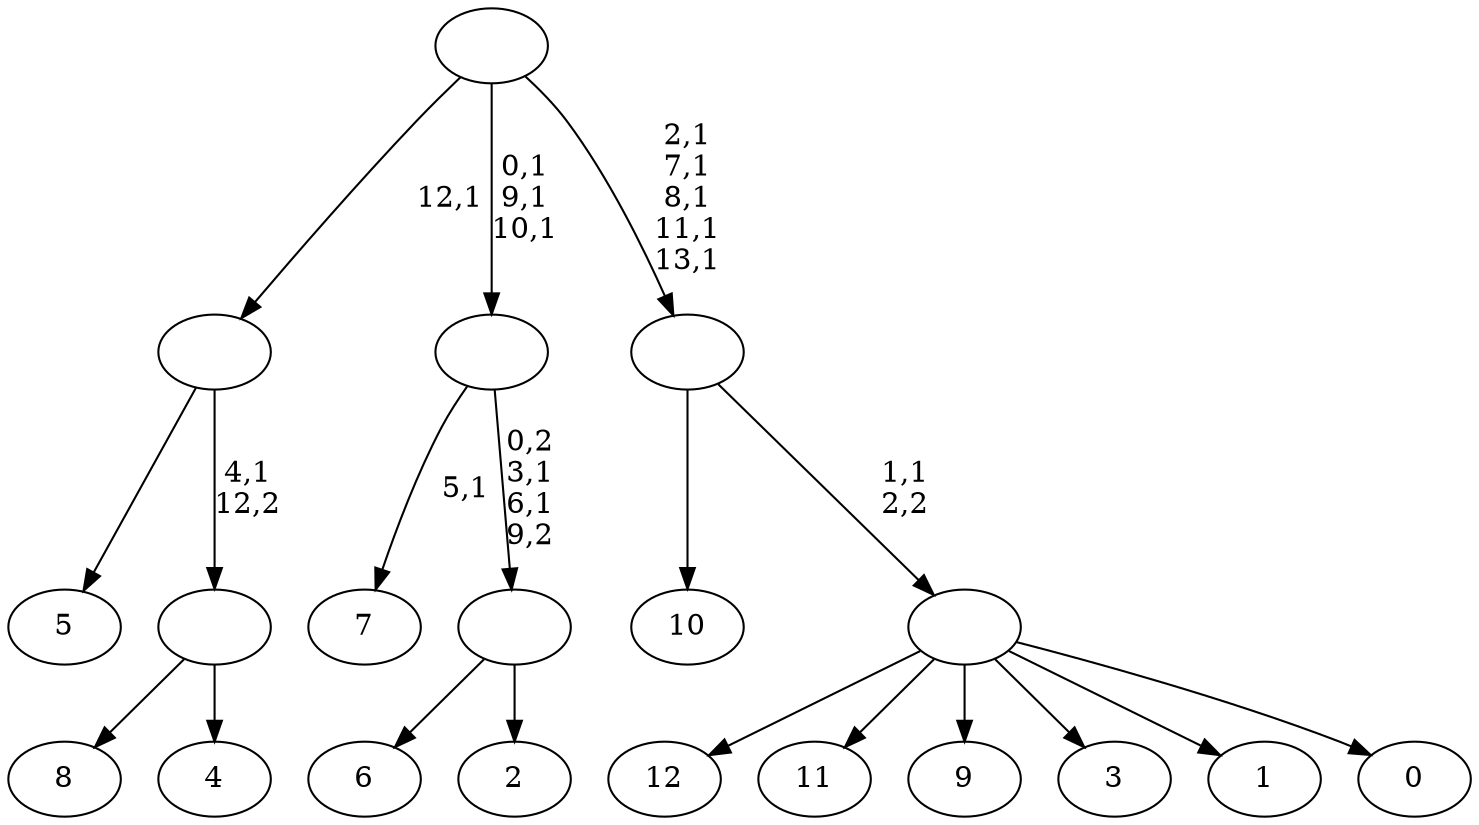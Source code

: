 digraph T {
	27 [label="12"]
	26 [label="11"]
	25 [label="10"]
	24 [label="9"]
	23 [label="8"]
	22 [label="7"]
	20 [label="6"]
	19 [label="5"]
	18 [label="4"]
	17 [label=""]
	16 [label=""]
	15 [label="3"]
	14 [label="2"]
	13 [label=""]
	11 [label=""]
	8 [label="1"]
	7 [label="0"]
	6 [label=""]
	5 [label=""]
	0 [label=""]
	17 -> 23 [label=""]
	17 -> 18 [label=""]
	16 -> 19 [label=""]
	16 -> 17 [label="4,1\n12,2"]
	13 -> 20 [label=""]
	13 -> 14 [label=""]
	11 -> 13 [label="0,2\n3,1\n6,1\n9,2"]
	11 -> 22 [label="5,1"]
	6 -> 27 [label=""]
	6 -> 26 [label=""]
	6 -> 24 [label=""]
	6 -> 15 [label=""]
	6 -> 8 [label=""]
	6 -> 7 [label=""]
	5 -> 25 [label=""]
	5 -> 6 [label="1,1\n2,2"]
	0 -> 5 [label="2,1\n7,1\n8,1\n11,1\n13,1"]
	0 -> 11 [label="0,1\n9,1\n10,1"]
	0 -> 16 [label="12,1"]
}
